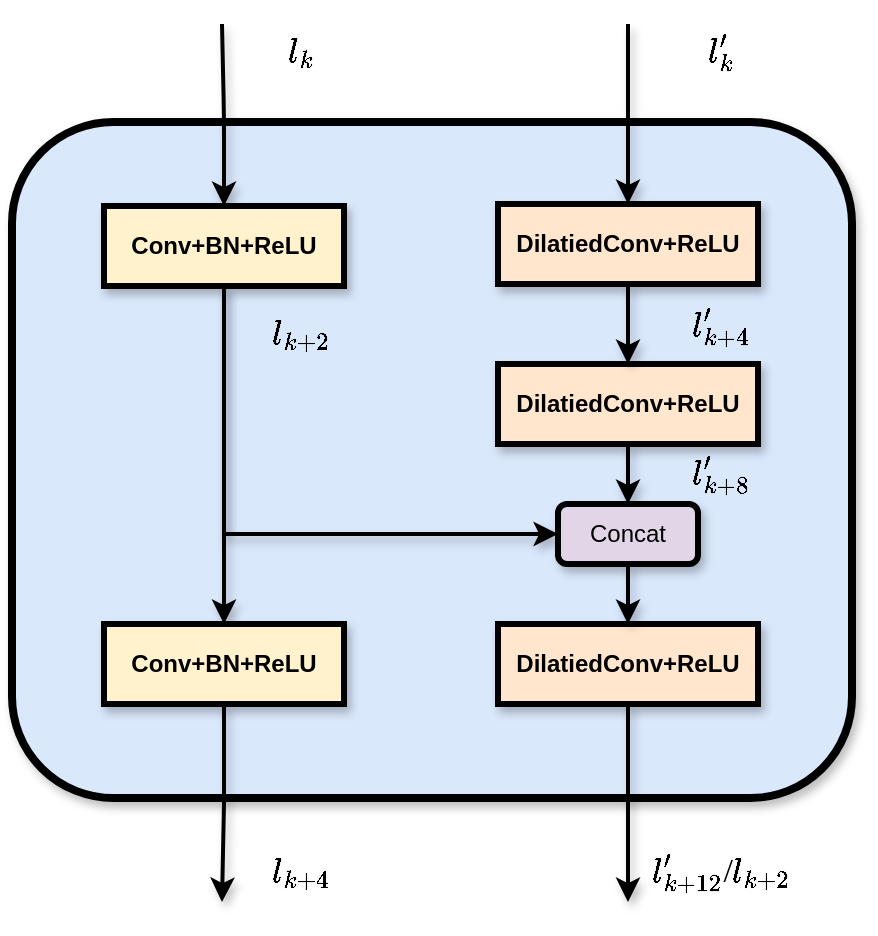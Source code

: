 <mxfile version="21.8.2" type="github">
  <diagram name="Page-1" id="cfXbBZLaOKrLfKIsWSMK">
    <mxGraphModel dx="996" dy="589" grid="1" gridSize="10" guides="1" tooltips="1" connect="1" arrows="1" fold="1" page="1" pageScale="1" pageWidth="850" pageHeight="1100" math="1" shadow="0">
      <root>
        <mxCell id="0" />
        <mxCell id="1" parent="0" />
        <mxCell id="RC39O6ipoWtL7ifR7W19-1" value="" style="rounded=1;whiteSpace=wrap;html=1;fillColor=#dae8fc;strokeColor=#000000;strokeWidth=4;shadow=1;" parent="1" vertex="1">
          <mxGeometry x="280" y="150" width="420" height="338" as="geometry" />
        </mxCell>
        <mxCell id="RC39O6ipoWtL7ifR7W19-9" style="edgeStyle=orthogonalEdgeStyle;rounded=0;orthogonalLoop=1;jettySize=auto;html=1;entryX=0.5;entryY=0;entryDx=0;entryDy=0;strokeWidth=2;shadow=1;" parent="1" source="RC39O6ipoWtL7ifR7W19-2" target="RC39O6ipoWtL7ifR7W19-3" edge="1">
          <mxGeometry relative="1" as="geometry" />
        </mxCell>
        <mxCell id="RC39O6ipoWtL7ifR7W19-18" style="edgeStyle=orthogonalEdgeStyle;rounded=1;orthogonalLoop=1;jettySize=auto;html=1;strokeWidth=2;shadow=1;endArrow=none;endFill=0;startArrow=classic;startFill=1;" parent="1" source="RC39O6ipoWtL7ifR7W19-2" edge="1">
          <mxGeometry relative="1" as="geometry">
            <mxPoint x="385" y="101" as="targetPoint" />
          </mxGeometry>
        </mxCell>
        <mxCell id="RC39O6ipoWtL7ifR7W19-19" style="edgeStyle=orthogonalEdgeStyle;rounded=0;orthogonalLoop=1;jettySize=auto;html=1;entryX=0;entryY=0.5;entryDx=0;entryDy=0;exitX=0.5;exitY=1;exitDx=0;exitDy=0;strokeWidth=2;shadow=1;" parent="1" source="RC39O6ipoWtL7ifR7W19-2" target="RC39O6ipoWtL7ifR7W19-14" edge="1">
          <mxGeometry relative="1" as="geometry">
            <Array as="points">
              <mxPoint x="386" y="356" />
            </Array>
          </mxGeometry>
        </mxCell>
        <mxCell id="RC39O6ipoWtL7ifR7W19-2" value="&lt;b&gt;Conv+BN+ReLU&lt;/b&gt;" style="rounded=0;whiteSpace=wrap;html=1;fillColor=#fff2cc;strokeColor=#000000;strokeWidth=3;shadow=1;" parent="1" vertex="1">
          <mxGeometry x="326" y="192" width="120" height="40" as="geometry" />
        </mxCell>
        <mxCell id="RC39O6ipoWtL7ifR7W19-12" style="edgeStyle=orthogonalEdgeStyle;rounded=0;orthogonalLoop=1;jettySize=auto;html=1;exitX=0.5;exitY=1;exitDx=0;exitDy=0;strokeWidth=2;shadow=1;" parent="1" source="RC39O6ipoWtL7ifR7W19-3" edge="1">
          <mxGeometry relative="1" as="geometry">
            <mxPoint x="385" y="540" as="targetPoint" />
          </mxGeometry>
        </mxCell>
        <mxCell id="RC39O6ipoWtL7ifR7W19-3" value="&lt;b style=&quot;border-color: var(--border-color);&quot;&gt;Conv+BN+ReLU&lt;/b&gt;" style="rounded=0;whiteSpace=wrap;html=1;fillColor=#fff2cc;strokeColor=#000000;strokeWidth=3;shadow=1;" parent="1" vertex="1">
          <mxGeometry x="326" y="401" width="120" height="40" as="geometry" />
        </mxCell>
        <mxCell id="RC39O6ipoWtL7ifR7W19-15" style="edgeStyle=orthogonalEdgeStyle;rounded=0;orthogonalLoop=1;jettySize=auto;html=1;entryX=0.5;entryY=0;entryDx=0;entryDy=0;strokeWidth=2;shadow=1;" parent="1" source="RC39O6ipoWtL7ifR7W19-5" target="RC39O6ipoWtL7ifR7W19-14" edge="1">
          <mxGeometry relative="1" as="geometry" />
        </mxCell>
        <mxCell id="RC39O6ipoWtL7ifR7W19-5" value="&lt;b style=&quot;border-color: var(--border-color);&quot;&gt;DilatiedConv+ReLU&lt;/b&gt;" style="rounded=0;whiteSpace=wrap;html=1;fillColor=#ffe6cc;strokeColor=#000000;strokeWidth=3;shadow=1;" parent="1" vertex="1">
          <mxGeometry x="523" y="271" width="130" height="40" as="geometry" />
        </mxCell>
        <mxCell id="RC39O6ipoWtL7ifR7W19-13" style="edgeStyle=orthogonalEdgeStyle;rounded=0;orthogonalLoop=1;jettySize=auto;html=1;exitX=0.5;exitY=1;exitDx=0;exitDy=0;strokeWidth=2;shadow=1;" parent="1" source="RC39O6ipoWtL7ifR7W19-6" edge="1">
          <mxGeometry relative="1" as="geometry">
            <mxPoint x="588" y="540" as="targetPoint" />
          </mxGeometry>
        </mxCell>
        <mxCell id="RC39O6ipoWtL7ifR7W19-6" value="&lt;b style=&quot;border-color: var(--border-color);&quot;&gt;DilatiedConv+ReLU&lt;/b&gt;" style="rounded=0;whiteSpace=wrap;html=1;fillColor=#ffe6cc;strokeColor=#000000;strokeWidth=3;shadow=1;" parent="1" vertex="1">
          <mxGeometry x="523" y="401" width="130" height="40" as="geometry" />
        </mxCell>
        <mxCell id="RC39O6ipoWtL7ifR7W19-10" style="edgeStyle=orthogonalEdgeStyle;rounded=0;orthogonalLoop=1;jettySize=auto;html=1;entryX=0.5;entryY=0;entryDx=0;entryDy=0;strokeWidth=2;shadow=1;" parent="1" source="RC39O6ipoWtL7ifR7W19-7" target="RC39O6ipoWtL7ifR7W19-5" edge="1">
          <mxGeometry relative="1" as="geometry" />
        </mxCell>
        <mxCell id="RC39O6ipoWtL7ifR7W19-17" style="rounded=0;orthogonalLoop=1;jettySize=auto;html=1;strokeWidth=2;shadow=1;startArrow=classic;startFill=1;endArrow=none;endFill=0;" parent="1" source="RC39O6ipoWtL7ifR7W19-7" edge="1">
          <mxGeometry relative="1" as="geometry">
            <mxPoint x="588" y="101" as="targetPoint" />
          </mxGeometry>
        </mxCell>
        <mxCell id="RC39O6ipoWtL7ifR7W19-7" value="&lt;b style=&quot;border-color: var(--border-color);&quot;&gt;DilatiedConv+ReLU&lt;/b&gt;" style="rounded=0;whiteSpace=wrap;html=1;fillColor=#ffe6cc;strokeColor=#000000;strokeWidth=3;shadow=1;" parent="1" vertex="1">
          <mxGeometry x="523" y="191" width="130" height="40" as="geometry" />
        </mxCell>
        <mxCell id="RC39O6ipoWtL7ifR7W19-16" style="edgeStyle=orthogonalEdgeStyle;rounded=0;orthogonalLoop=1;jettySize=auto;html=1;entryX=0.5;entryY=0;entryDx=0;entryDy=0;strokeWidth=2;shadow=1;" parent="1" source="RC39O6ipoWtL7ifR7W19-14" target="RC39O6ipoWtL7ifR7W19-6" edge="1">
          <mxGeometry relative="1" as="geometry" />
        </mxCell>
        <mxCell id="RC39O6ipoWtL7ifR7W19-14" value="Concat" style="rounded=1;whiteSpace=wrap;html=1;strokeWidth=3;shadow=1;fillColor=#e1d5e7;strokeColor=#000000;" parent="1" vertex="1">
          <mxGeometry x="553" y="341" width="70" height="30" as="geometry" />
        </mxCell>
        <mxCell id="-Y6jqNbWrrOYHe58ZW3i-1" value="`l_{k}`" style="text;html=1;strokeColor=none;fillColor=none;align=center;verticalAlign=middle;whiteSpace=wrap;rounded=0;fontFamily=Garamond;horizontal=1;fontSize=17;" vertex="1" parent="1">
          <mxGeometry x="395" y="100" width="60" height="30" as="geometry" />
        </mxCell>
        <mxCell id="-Y6jqNbWrrOYHe58ZW3i-4" value="`l_{k+4}`" style="text;html=1;strokeColor=none;fillColor=none;align=center;verticalAlign=middle;whiteSpace=wrap;rounded=0;fontFamily=Garamond;horizontal=1;fontSize=17;" vertex="1" parent="1">
          <mxGeometry x="395" y="510" width="60" height="30" as="geometry" />
        </mxCell>
        <mxCell id="-Y6jqNbWrrOYHe58ZW3i-5" value="`l_{k}^&#39;`" style="text;html=1;strokeColor=none;fillColor=none;align=center;verticalAlign=middle;whiteSpace=wrap;rounded=0;fontFamily=Garamond;horizontal=1;fontSize=17;" vertex="1" parent="1">
          <mxGeometry x="605" y="100" width="60" height="30" as="geometry" />
        </mxCell>
        <mxCell id="-Y6jqNbWrrOYHe58ZW3i-6" value="`l_{k+12}^&#39;`/`l_{k+2}&lt;br&gt;`" style="text;html=1;strokeColor=none;fillColor=none;align=center;verticalAlign=middle;whiteSpace=wrap;rounded=0;fontFamily=Garamond;horizontal=1;fontSize=17;" vertex="1" parent="1">
          <mxGeometry x="590" y="510" width="90" height="30" as="geometry" />
        </mxCell>
        <mxCell id="-Y6jqNbWrrOYHe58ZW3i-7" value="`l_{k+2}`" style="text;html=1;strokeColor=none;fillColor=none;align=center;verticalAlign=middle;whiteSpace=wrap;rounded=0;fontFamily=Garamond;horizontal=1;fontSize=17;" vertex="1" parent="1">
          <mxGeometry x="395" y="241" width="60" height="30" as="geometry" />
        </mxCell>
        <mxCell id="-Y6jqNbWrrOYHe58ZW3i-9" value="`l_{k+4}^&#39;`" style="text;html=1;strokeColor=none;fillColor=none;align=center;verticalAlign=middle;whiteSpace=wrap;rounded=0;fontFamily=Garamond;horizontal=1;fontSize=17;" vertex="1" parent="1">
          <mxGeometry x="605" y="237" width="60" height="30" as="geometry" />
        </mxCell>
        <mxCell id="-Y6jqNbWrrOYHe58ZW3i-10" value="`l_{k+8}^&#39;`" style="text;html=1;strokeColor=none;fillColor=none;align=center;verticalAlign=middle;whiteSpace=wrap;rounded=0;fontFamily=Garamond;horizontal=1;fontSize=17;" vertex="1" parent="1">
          <mxGeometry x="605" y="311" width="60" height="30" as="geometry" />
        </mxCell>
      </root>
    </mxGraphModel>
  </diagram>
</mxfile>
